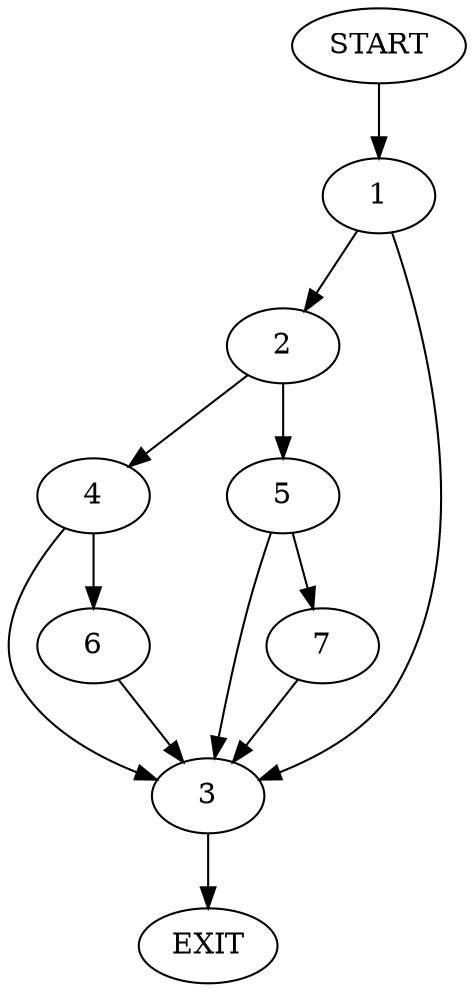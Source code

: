 digraph {
0 [label="START"]
8 [label="EXIT"]
0 -> 1
1 -> 2
1 -> 3
3 -> 8
2 -> 4
2 -> 5
4 -> 6
4 -> 3
5 -> 7
5 -> 3
7 -> 3
6 -> 3
}
